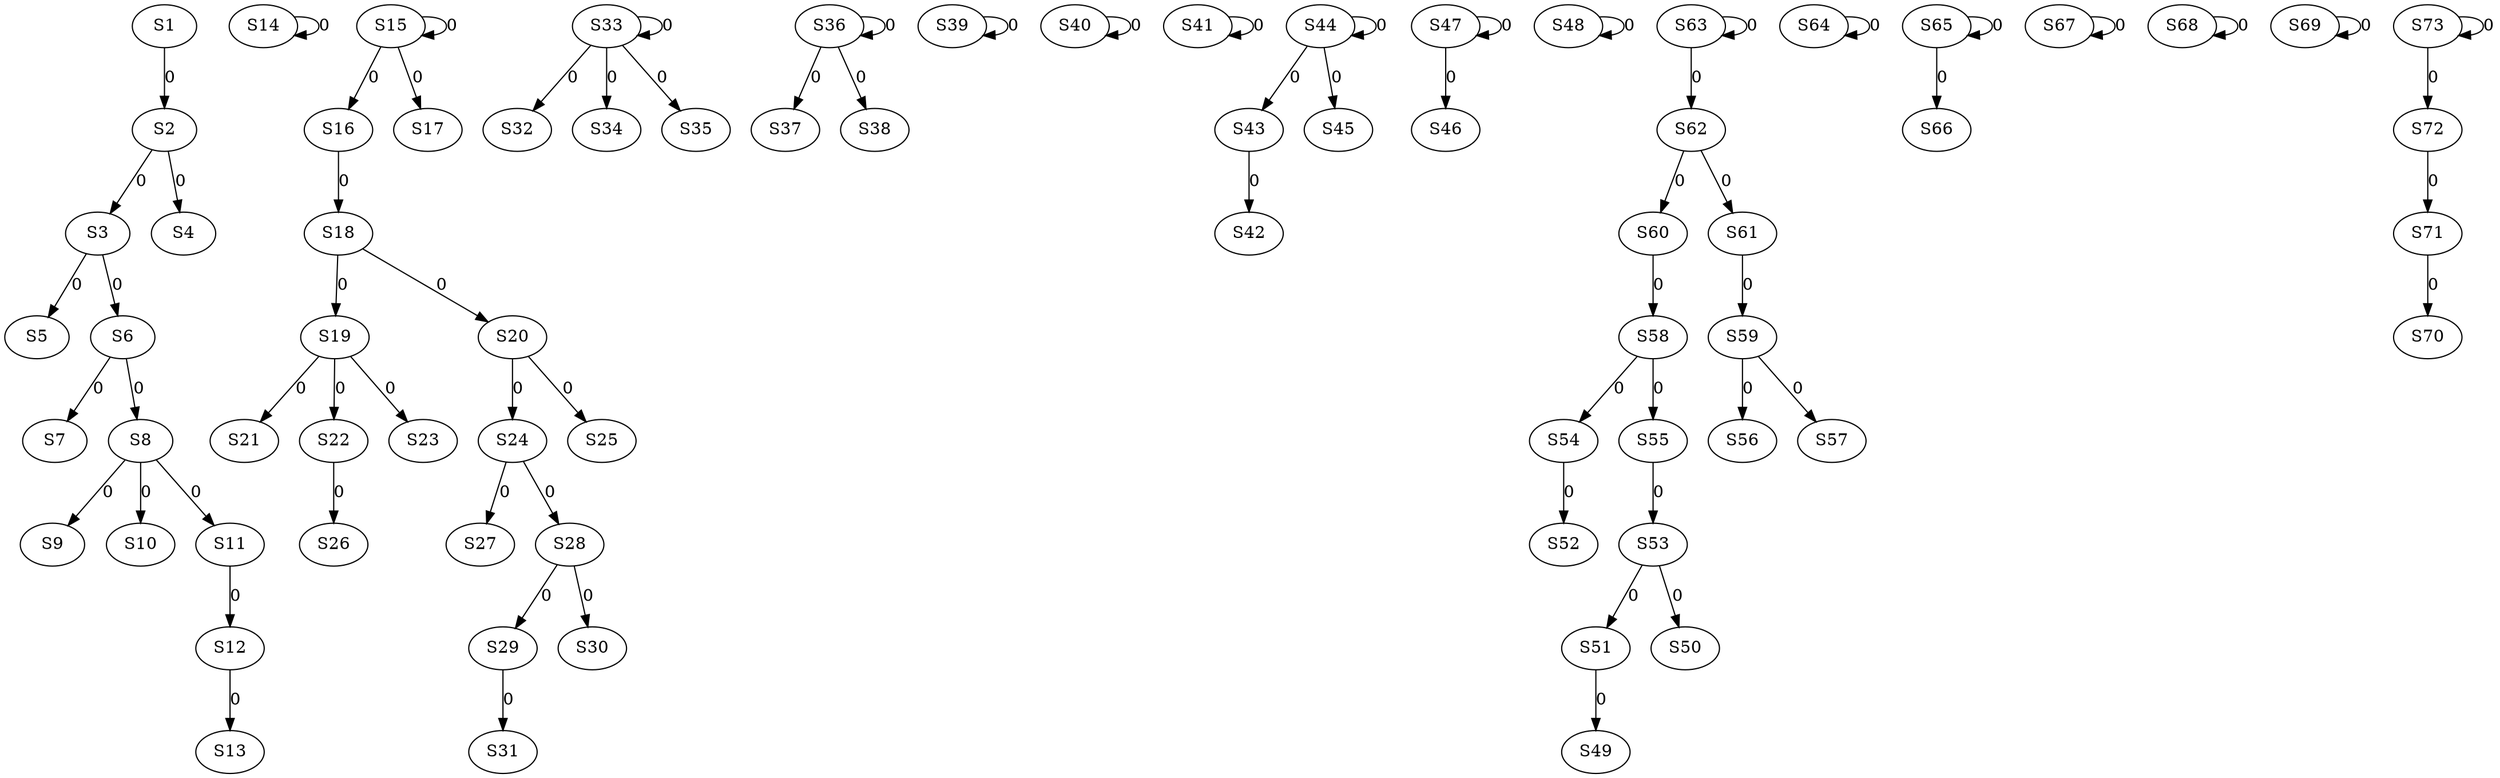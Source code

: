 strict digraph {
	S1 -> S2 [ label = 0 ];
	S2 -> S3 [ label = 0 ];
	S2 -> S4 [ label = 0 ];
	S3 -> S5 [ label = 0 ];
	S3 -> S6 [ label = 0 ];
	S6 -> S7 [ label = 0 ];
	S6 -> S8 [ label = 0 ];
	S8 -> S9 [ label = 0 ];
	S8 -> S10 [ label = 0 ];
	S8 -> S11 [ label = 0 ];
	S11 -> S12 [ label = 0 ];
	S12 -> S13 [ label = 0 ];
	S14 -> S14 [ label = 0 ];
	S15 -> S15 [ label = 0 ];
	S15 -> S16 [ label = 0 ];
	S15 -> S17 [ label = 0 ];
	S16 -> S18 [ label = 0 ];
	S18 -> S19 [ label = 0 ];
	S18 -> S20 [ label = 0 ];
	S19 -> S21 [ label = 0 ];
	S19 -> S22 [ label = 0 ];
	S19 -> S23 [ label = 0 ];
	S20 -> S24 [ label = 0 ];
	S20 -> S25 [ label = 0 ];
	S22 -> S26 [ label = 0 ];
	S24 -> S27 [ label = 0 ];
	S24 -> S28 [ label = 0 ];
	S28 -> S29 [ label = 0 ];
	S28 -> S30 [ label = 0 ];
	S29 -> S31 [ label = 0 ];
	S33 -> S32 [ label = 0 ];
	S33 -> S33 [ label = 0 ];
	S33 -> S34 [ label = 0 ];
	S33 -> S35 [ label = 0 ];
	S36 -> S36 [ label = 0 ];
	S36 -> S37 [ label = 0 ];
	S36 -> S38 [ label = 0 ];
	S39 -> S39 [ label = 0 ];
	S40 -> S40 [ label = 0 ];
	S41 -> S41 [ label = 0 ];
	S43 -> S42 [ label = 0 ];
	S44 -> S43 [ label = 0 ];
	S44 -> S44 [ label = 0 ];
	S44 -> S45 [ label = 0 ];
	S47 -> S46 [ label = 0 ];
	S47 -> S47 [ label = 0 ];
	S48 -> S48 [ label = 0 ];
	S51 -> S49 [ label = 0 ];
	S53 -> S50 [ label = 0 ];
	S53 -> S51 [ label = 0 ];
	S54 -> S52 [ label = 0 ];
	S55 -> S53 [ label = 0 ];
	S58 -> S54 [ label = 0 ];
	S58 -> S55 [ label = 0 ];
	S59 -> S56 [ label = 0 ];
	S59 -> S57 [ label = 0 ];
	S60 -> S58 [ label = 0 ];
	S61 -> S59 [ label = 0 ];
	S62 -> S60 [ label = 0 ];
	S62 -> S61 [ label = 0 ];
	S63 -> S62 [ label = 0 ];
	S63 -> S63 [ label = 0 ];
	S64 -> S64 [ label = 0 ];
	S65 -> S65 [ label = 0 ];
	S65 -> S66 [ label = 0 ];
	S67 -> S67 [ label = 0 ];
	S68 -> S68 [ label = 0 ];
	S69 -> S69 [ label = 0 ];
	S71 -> S70 [ label = 0 ];
	S72 -> S71 [ label = 0 ];
	S73 -> S72 [ label = 0 ];
	S73 -> S73 [ label = 0 ];
}